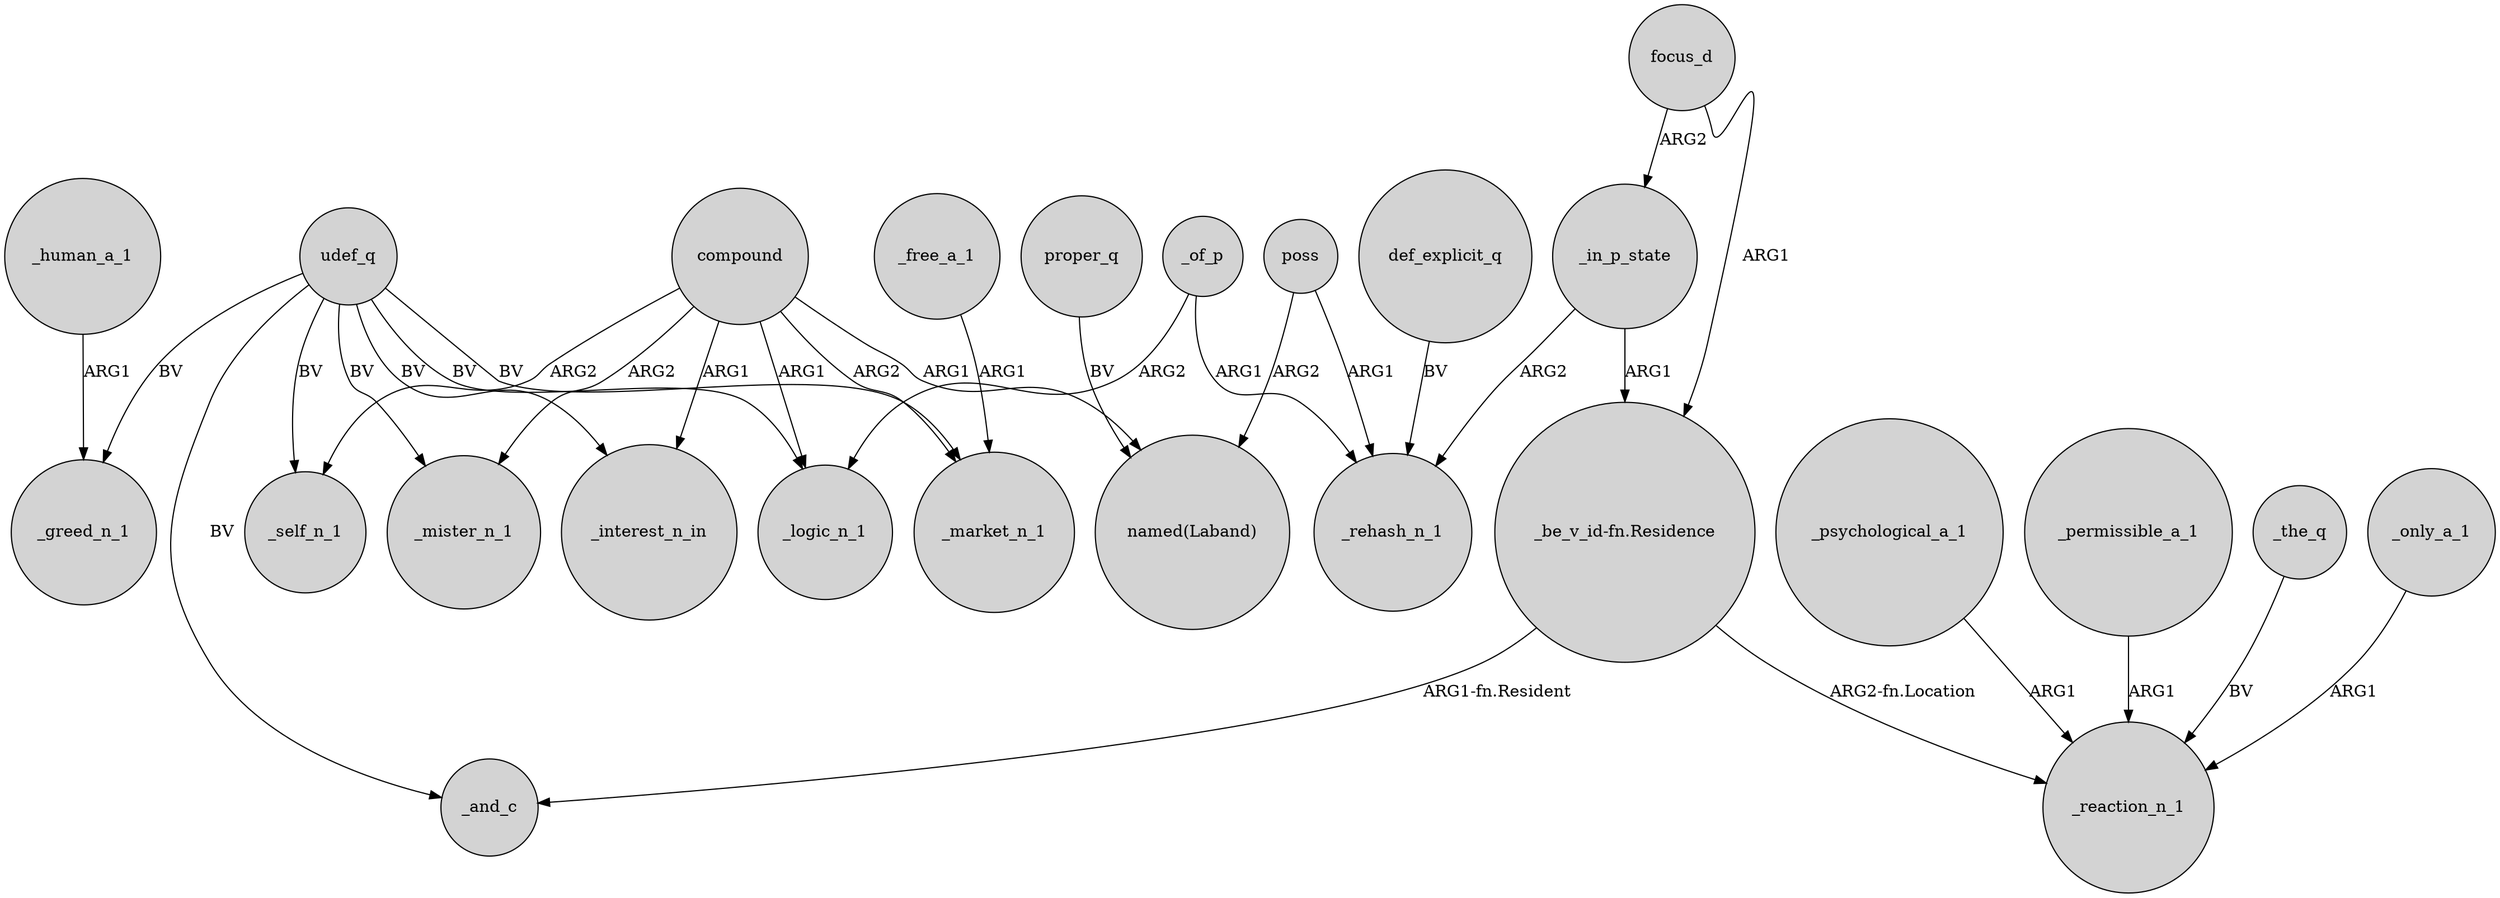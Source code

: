 digraph {
	node [shape=circle style=filled]
	_of_p -> _logic_n_1 [label=ARG2]
	_free_a_1 -> _market_n_1 [label=ARG1]
	"_be_v_id-fn.Residence" -> _and_c [label="ARG1-fn.Resident"]
	udef_q -> _market_n_1 [label=BV]
	compound -> _mister_n_1 [label=ARG2]
	focus_d -> _in_p_state [label=ARG2]
	def_explicit_q -> _rehash_n_1 [label=BV]
	compound -> _logic_n_1 [label=ARG1]
	compound -> _market_n_1 [label=ARG2]
	"_be_v_id-fn.Residence" -> _reaction_n_1 [label="ARG2-fn.Location"]
	compound -> _self_n_1 [label=ARG2]
	compound -> _interest_n_in [label=ARG1]
	_only_a_1 -> _reaction_n_1 [label=ARG1]
	udef_q -> _and_c [label=BV]
	udef_q -> _mister_n_1 [label=BV]
	compound -> "named(Laband)" [label=ARG1]
	udef_q -> _logic_n_1 [label=BV]
	proper_q -> "named(Laband)" [label=BV]
	udef_q -> _self_n_1 [label=BV]
	_in_p_state -> _rehash_n_1 [label=ARG2]
	_of_p -> _rehash_n_1 [label=ARG1]
	_psychological_a_1 -> _reaction_n_1 [label=ARG1]
	_permissible_a_1 -> _reaction_n_1 [label=ARG1]
	poss -> _rehash_n_1 [label=ARG1]
	_the_q -> _reaction_n_1 [label=BV]
	_human_a_1 -> _greed_n_1 [label=ARG1]
	poss -> "named(Laband)" [label=ARG2]
	udef_q -> _interest_n_in [label=BV]
	udef_q -> _greed_n_1 [label=BV]
	_in_p_state -> "_be_v_id-fn.Residence" [label=ARG1]
	focus_d -> "_be_v_id-fn.Residence" [label=ARG1]
}
